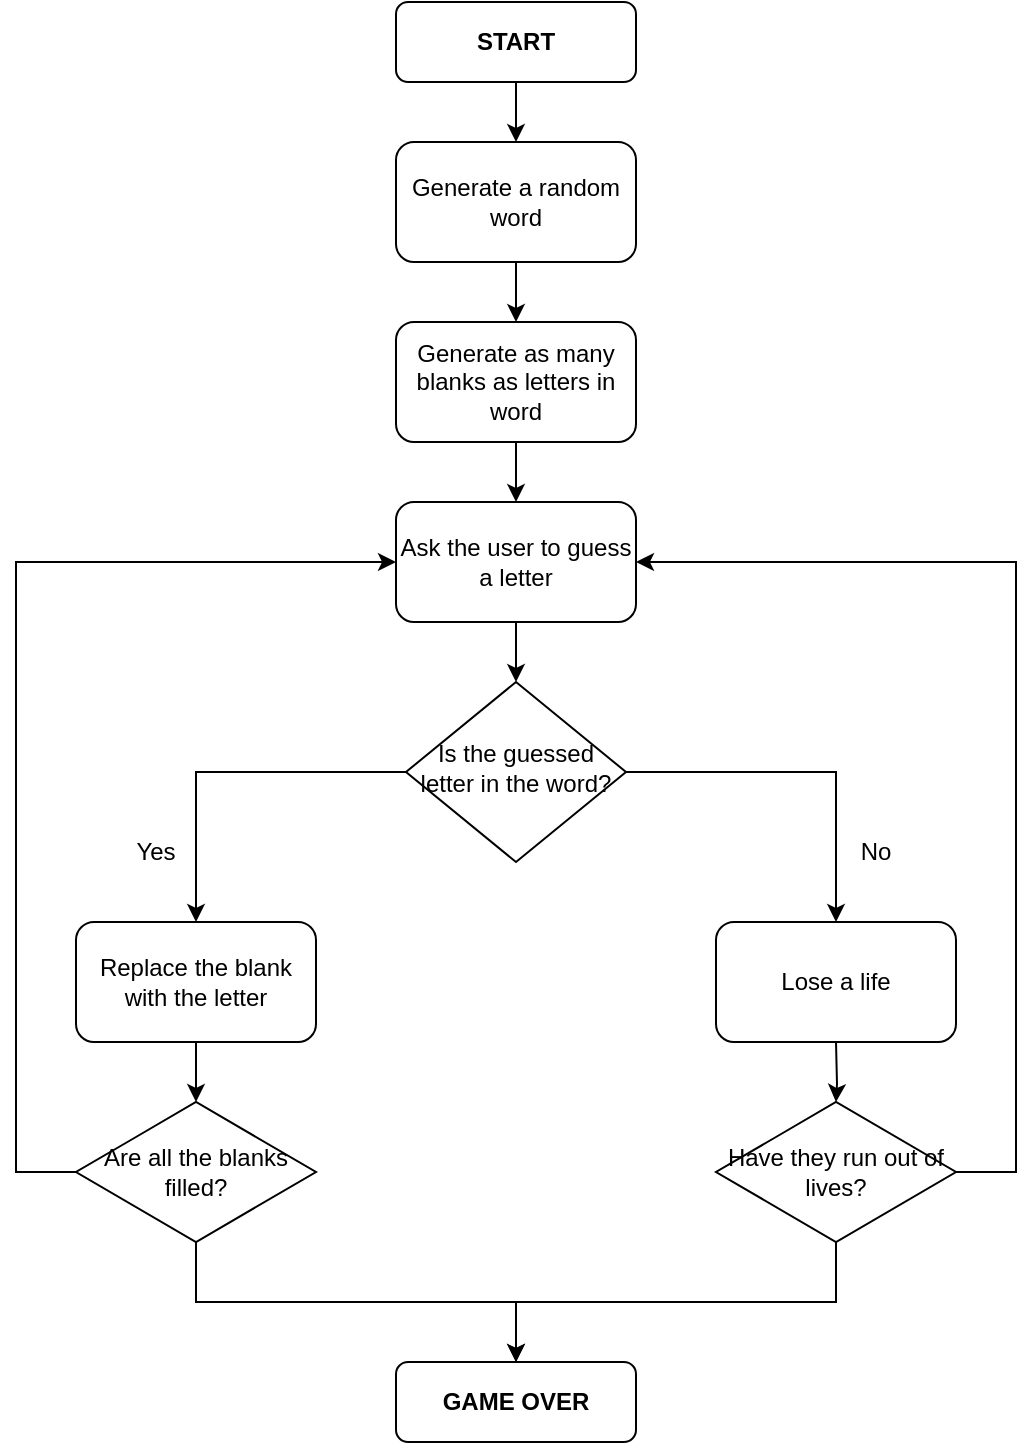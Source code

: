 <mxfile version="16.6.1" type="github">
  <diagram id="C5RBs43oDa-KdzZeNtuy" name="Page-1">
    <mxGraphModel dx="661" dy="727" grid="1" gridSize="10" guides="1" tooltips="1" connect="1" arrows="1" fold="1" page="1" pageScale="1" pageWidth="827" pageHeight="1169" math="0" shadow="0">
      <root>
        <mxCell id="WIyWlLk6GJQsqaUBKTNV-0" />
        <mxCell id="WIyWlLk6GJQsqaUBKTNV-1" parent="WIyWlLk6GJQsqaUBKTNV-0" />
        <mxCell id="WIyWlLk6GJQsqaUBKTNV-3" value="&lt;b&gt;START&lt;/b&gt;" style="rounded=1;whiteSpace=wrap;html=1;fontSize=12;glass=0;strokeWidth=1;shadow=0;" parent="WIyWlLk6GJQsqaUBKTNV-1" vertex="1">
          <mxGeometry x="330" y="40" width="120" height="40" as="geometry" />
        </mxCell>
        <mxCell id="Gws1ptHZpXnSZZmnH6ce-5" value="" style="edgeStyle=orthogonalEdgeStyle;rounded=0;orthogonalLoop=1;jettySize=auto;html=1;" edge="1" parent="WIyWlLk6GJQsqaUBKTNV-1" source="WIyWlLk6GJQsqaUBKTNV-3" target="Gws1ptHZpXnSZZmnH6ce-0">
          <mxGeometry relative="1" as="geometry" />
        </mxCell>
        <mxCell id="Gws1ptHZpXnSZZmnH6ce-6" value="" style="edgeStyle=orthogonalEdgeStyle;rounded=0;orthogonalLoop=1;jettySize=auto;html=1;" edge="1" parent="WIyWlLk6GJQsqaUBKTNV-1" source="Gws1ptHZpXnSZZmnH6ce-0" target="Gws1ptHZpXnSZZmnH6ce-1">
          <mxGeometry relative="1" as="geometry" />
        </mxCell>
        <mxCell id="Gws1ptHZpXnSZZmnH6ce-0" value="Generate a random word" style="rounded=1;whiteSpace=wrap;html=1;" vertex="1" parent="WIyWlLk6GJQsqaUBKTNV-1">
          <mxGeometry x="330" y="110" width="120" height="60" as="geometry" />
        </mxCell>
        <mxCell id="Gws1ptHZpXnSZZmnH6ce-10" value="" style="edgeStyle=orthogonalEdgeStyle;rounded=0;orthogonalLoop=1;jettySize=auto;html=1;" edge="1" parent="WIyWlLk6GJQsqaUBKTNV-1" source="Gws1ptHZpXnSZZmnH6ce-1" target="Gws1ptHZpXnSZZmnH6ce-8">
          <mxGeometry relative="1" as="geometry" />
        </mxCell>
        <mxCell id="Gws1ptHZpXnSZZmnH6ce-1" value="Generate as many blanks as letters in word" style="rounded=1;whiteSpace=wrap;html=1;" vertex="1" parent="WIyWlLk6GJQsqaUBKTNV-1">
          <mxGeometry x="330" y="200" width="120" height="60" as="geometry" />
        </mxCell>
        <mxCell id="Gws1ptHZpXnSZZmnH6ce-14" style="edgeStyle=orthogonalEdgeStyle;rounded=0;orthogonalLoop=1;jettySize=auto;html=1;entryX=0.5;entryY=0;entryDx=0;entryDy=0;" edge="1" parent="WIyWlLk6GJQsqaUBKTNV-1" source="WIyWlLk6GJQsqaUBKTNV-6" target="Gws1ptHZpXnSZZmnH6ce-12">
          <mxGeometry relative="1" as="geometry" />
        </mxCell>
        <mxCell id="Gws1ptHZpXnSZZmnH6ce-15" style="edgeStyle=orthogonalEdgeStyle;rounded=0;orthogonalLoop=1;jettySize=auto;html=1;entryX=0.5;entryY=0;entryDx=0;entryDy=0;" edge="1" parent="WIyWlLk6GJQsqaUBKTNV-1" source="WIyWlLk6GJQsqaUBKTNV-6" target="Gws1ptHZpXnSZZmnH6ce-13">
          <mxGeometry relative="1" as="geometry" />
        </mxCell>
        <mxCell id="WIyWlLk6GJQsqaUBKTNV-6" value="Is the guessed letter in the word?&lt;br&gt;" style="rhombus;whiteSpace=wrap;html=1;shadow=0;fontFamily=Helvetica;fontSize=12;align=center;strokeWidth=1;spacing=6;spacingTop=-4;" parent="WIyWlLk6GJQsqaUBKTNV-1" vertex="1">
          <mxGeometry x="335" y="380" width="110" height="90" as="geometry" />
        </mxCell>
        <mxCell id="Gws1ptHZpXnSZZmnH6ce-11" value="" style="edgeStyle=orthogonalEdgeStyle;rounded=0;orthogonalLoop=1;jettySize=auto;html=1;" edge="1" parent="WIyWlLk6GJQsqaUBKTNV-1" source="Gws1ptHZpXnSZZmnH6ce-8" target="WIyWlLk6GJQsqaUBKTNV-6">
          <mxGeometry relative="1" as="geometry" />
        </mxCell>
        <mxCell id="Gws1ptHZpXnSZZmnH6ce-8" value="Ask the user to guess a letter" style="rounded=1;whiteSpace=wrap;html=1;" vertex="1" parent="WIyWlLk6GJQsqaUBKTNV-1">
          <mxGeometry x="330" y="290" width="120" height="60" as="geometry" />
        </mxCell>
        <mxCell id="Gws1ptHZpXnSZZmnH6ce-20" value="" style="edgeStyle=orthogonalEdgeStyle;rounded=0;orthogonalLoop=1;jettySize=auto;html=1;" edge="1" parent="WIyWlLk6GJQsqaUBKTNV-1" source="Gws1ptHZpXnSZZmnH6ce-12" target="Gws1ptHZpXnSZZmnH6ce-19">
          <mxGeometry relative="1" as="geometry" />
        </mxCell>
        <mxCell id="Gws1ptHZpXnSZZmnH6ce-12" value="Replace the blank with the letter" style="rounded=1;whiteSpace=wrap;html=1;" vertex="1" parent="WIyWlLk6GJQsqaUBKTNV-1">
          <mxGeometry x="170" y="500" width="120" height="60" as="geometry" />
        </mxCell>
        <mxCell id="Gws1ptHZpXnSZZmnH6ce-13" value="Lose a life" style="rounded=1;whiteSpace=wrap;html=1;" vertex="1" parent="WIyWlLk6GJQsqaUBKTNV-1">
          <mxGeometry x="490" y="500" width="120" height="60" as="geometry" />
        </mxCell>
        <mxCell id="Gws1ptHZpXnSZZmnH6ce-16" value="Yes" style="text;html=1;strokeColor=none;fillColor=none;align=center;verticalAlign=middle;whiteSpace=wrap;rounded=0;" vertex="1" parent="WIyWlLk6GJQsqaUBKTNV-1">
          <mxGeometry x="180" y="450" width="60" height="30" as="geometry" />
        </mxCell>
        <mxCell id="Gws1ptHZpXnSZZmnH6ce-18" value="No" style="text;html=1;strokeColor=none;fillColor=none;align=center;verticalAlign=middle;whiteSpace=wrap;rounded=0;" vertex="1" parent="WIyWlLk6GJQsqaUBKTNV-1">
          <mxGeometry x="540" y="450" width="60" height="30" as="geometry" />
        </mxCell>
        <mxCell id="Gws1ptHZpXnSZZmnH6ce-26" value="" style="edgeStyle=orthogonalEdgeStyle;rounded=0;orthogonalLoop=1;jettySize=auto;html=1;" edge="1" parent="WIyWlLk6GJQsqaUBKTNV-1" source="Gws1ptHZpXnSZZmnH6ce-19" target="Gws1ptHZpXnSZZmnH6ce-25">
          <mxGeometry relative="1" as="geometry">
            <Array as="points">
              <mxPoint x="230" y="690" />
              <mxPoint x="390" y="690" />
            </Array>
          </mxGeometry>
        </mxCell>
        <mxCell id="Gws1ptHZpXnSZZmnH6ce-28" style="edgeStyle=orthogonalEdgeStyle;rounded=0;orthogonalLoop=1;jettySize=auto;html=1;entryX=0;entryY=0.5;entryDx=0;entryDy=0;" edge="1" parent="WIyWlLk6GJQsqaUBKTNV-1" source="Gws1ptHZpXnSZZmnH6ce-19" target="Gws1ptHZpXnSZZmnH6ce-8">
          <mxGeometry relative="1" as="geometry">
            <mxPoint x="110" y="330" as="targetPoint" />
            <Array as="points">
              <mxPoint x="140" y="625" />
              <mxPoint x="140" y="320" />
            </Array>
          </mxGeometry>
        </mxCell>
        <mxCell id="Gws1ptHZpXnSZZmnH6ce-19" value="Are all the blanks filled?&lt;br&gt;" style="rhombus;whiteSpace=wrap;html=1;rounded=1;arcSize=0;" vertex="1" parent="WIyWlLk6GJQsqaUBKTNV-1">
          <mxGeometry x="170" y="590" width="120" height="70" as="geometry" />
        </mxCell>
        <mxCell id="Gws1ptHZpXnSZZmnH6ce-21" value="" style="edgeStyle=orthogonalEdgeStyle;rounded=0;orthogonalLoop=1;jettySize=auto;html=1;" edge="1" parent="WIyWlLk6GJQsqaUBKTNV-1" target="Gws1ptHZpXnSZZmnH6ce-22">
          <mxGeometry relative="1" as="geometry">
            <mxPoint x="550" y="560" as="sourcePoint" />
          </mxGeometry>
        </mxCell>
        <mxCell id="Gws1ptHZpXnSZZmnH6ce-29" style="edgeStyle=orthogonalEdgeStyle;rounded=0;orthogonalLoop=1;jettySize=auto;html=1;entryX=1;entryY=0.5;entryDx=0;entryDy=0;" edge="1" parent="WIyWlLk6GJQsqaUBKTNV-1" source="Gws1ptHZpXnSZZmnH6ce-22" target="Gws1ptHZpXnSZZmnH6ce-8">
          <mxGeometry relative="1" as="geometry">
            <Array as="points">
              <mxPoint x="640" y="625" />
              <mxPoint x="640" y="320" />
            </Array>
          </mxGeometry>
        </mxCell>
        <mxCell id="Gws1ptHZpXnSZZmnH6ce-30" style="edgeStyle=orthogonalEdgeStyle;rounded=0;orthogonalLoop=1;jettySize=auto;html=1;exitX=0.5;exitY=1;exitDx=0;exitDy=0;entryX=0.5;entryY=0;entryDx=0;entryDy=0;" edge="1" parent="WIyWlLk6GJQsqaUBKTNV-1" source="Gws1ptHZpXnSZZmnH6ce-22" target="Gws1ptHZpXnSZZmnH6ce-25">
          <mxGeometry relative="1" as="geometry" />
        </mxCell>
        <mxCell id="Gws1ptHZpXnSZZmnH6ce-22" value="Have they run out of lives?" style="rhombus;whiteSpace=wrap;html=1;rounded=1;arcSize=0;" vertex="1" parent="WIyWlLk6GJQsqaUBKTNV-1">
          <mxGeometry x="490" y="590" width="120" height="70" as="geometry" />
        </mxCell>
        <mxCell id="Gws1ptHZpXnSZZmnH6ce-25" value="&lt;b&gt;GAME OVER&lt;/b&gt;" style="rounded=1;whiteSpace=wrap;html=1;arcSize=15;" vertex="1" parent="WIyWlLk6GJQsqaUBKTNV-1">
          <mxGeometry x="330" y="720" width="120" height="40" as="geometry" />
        </mxCell>
      </root>
    </mxGraphModel>
  </diagram>
</mxfile>
